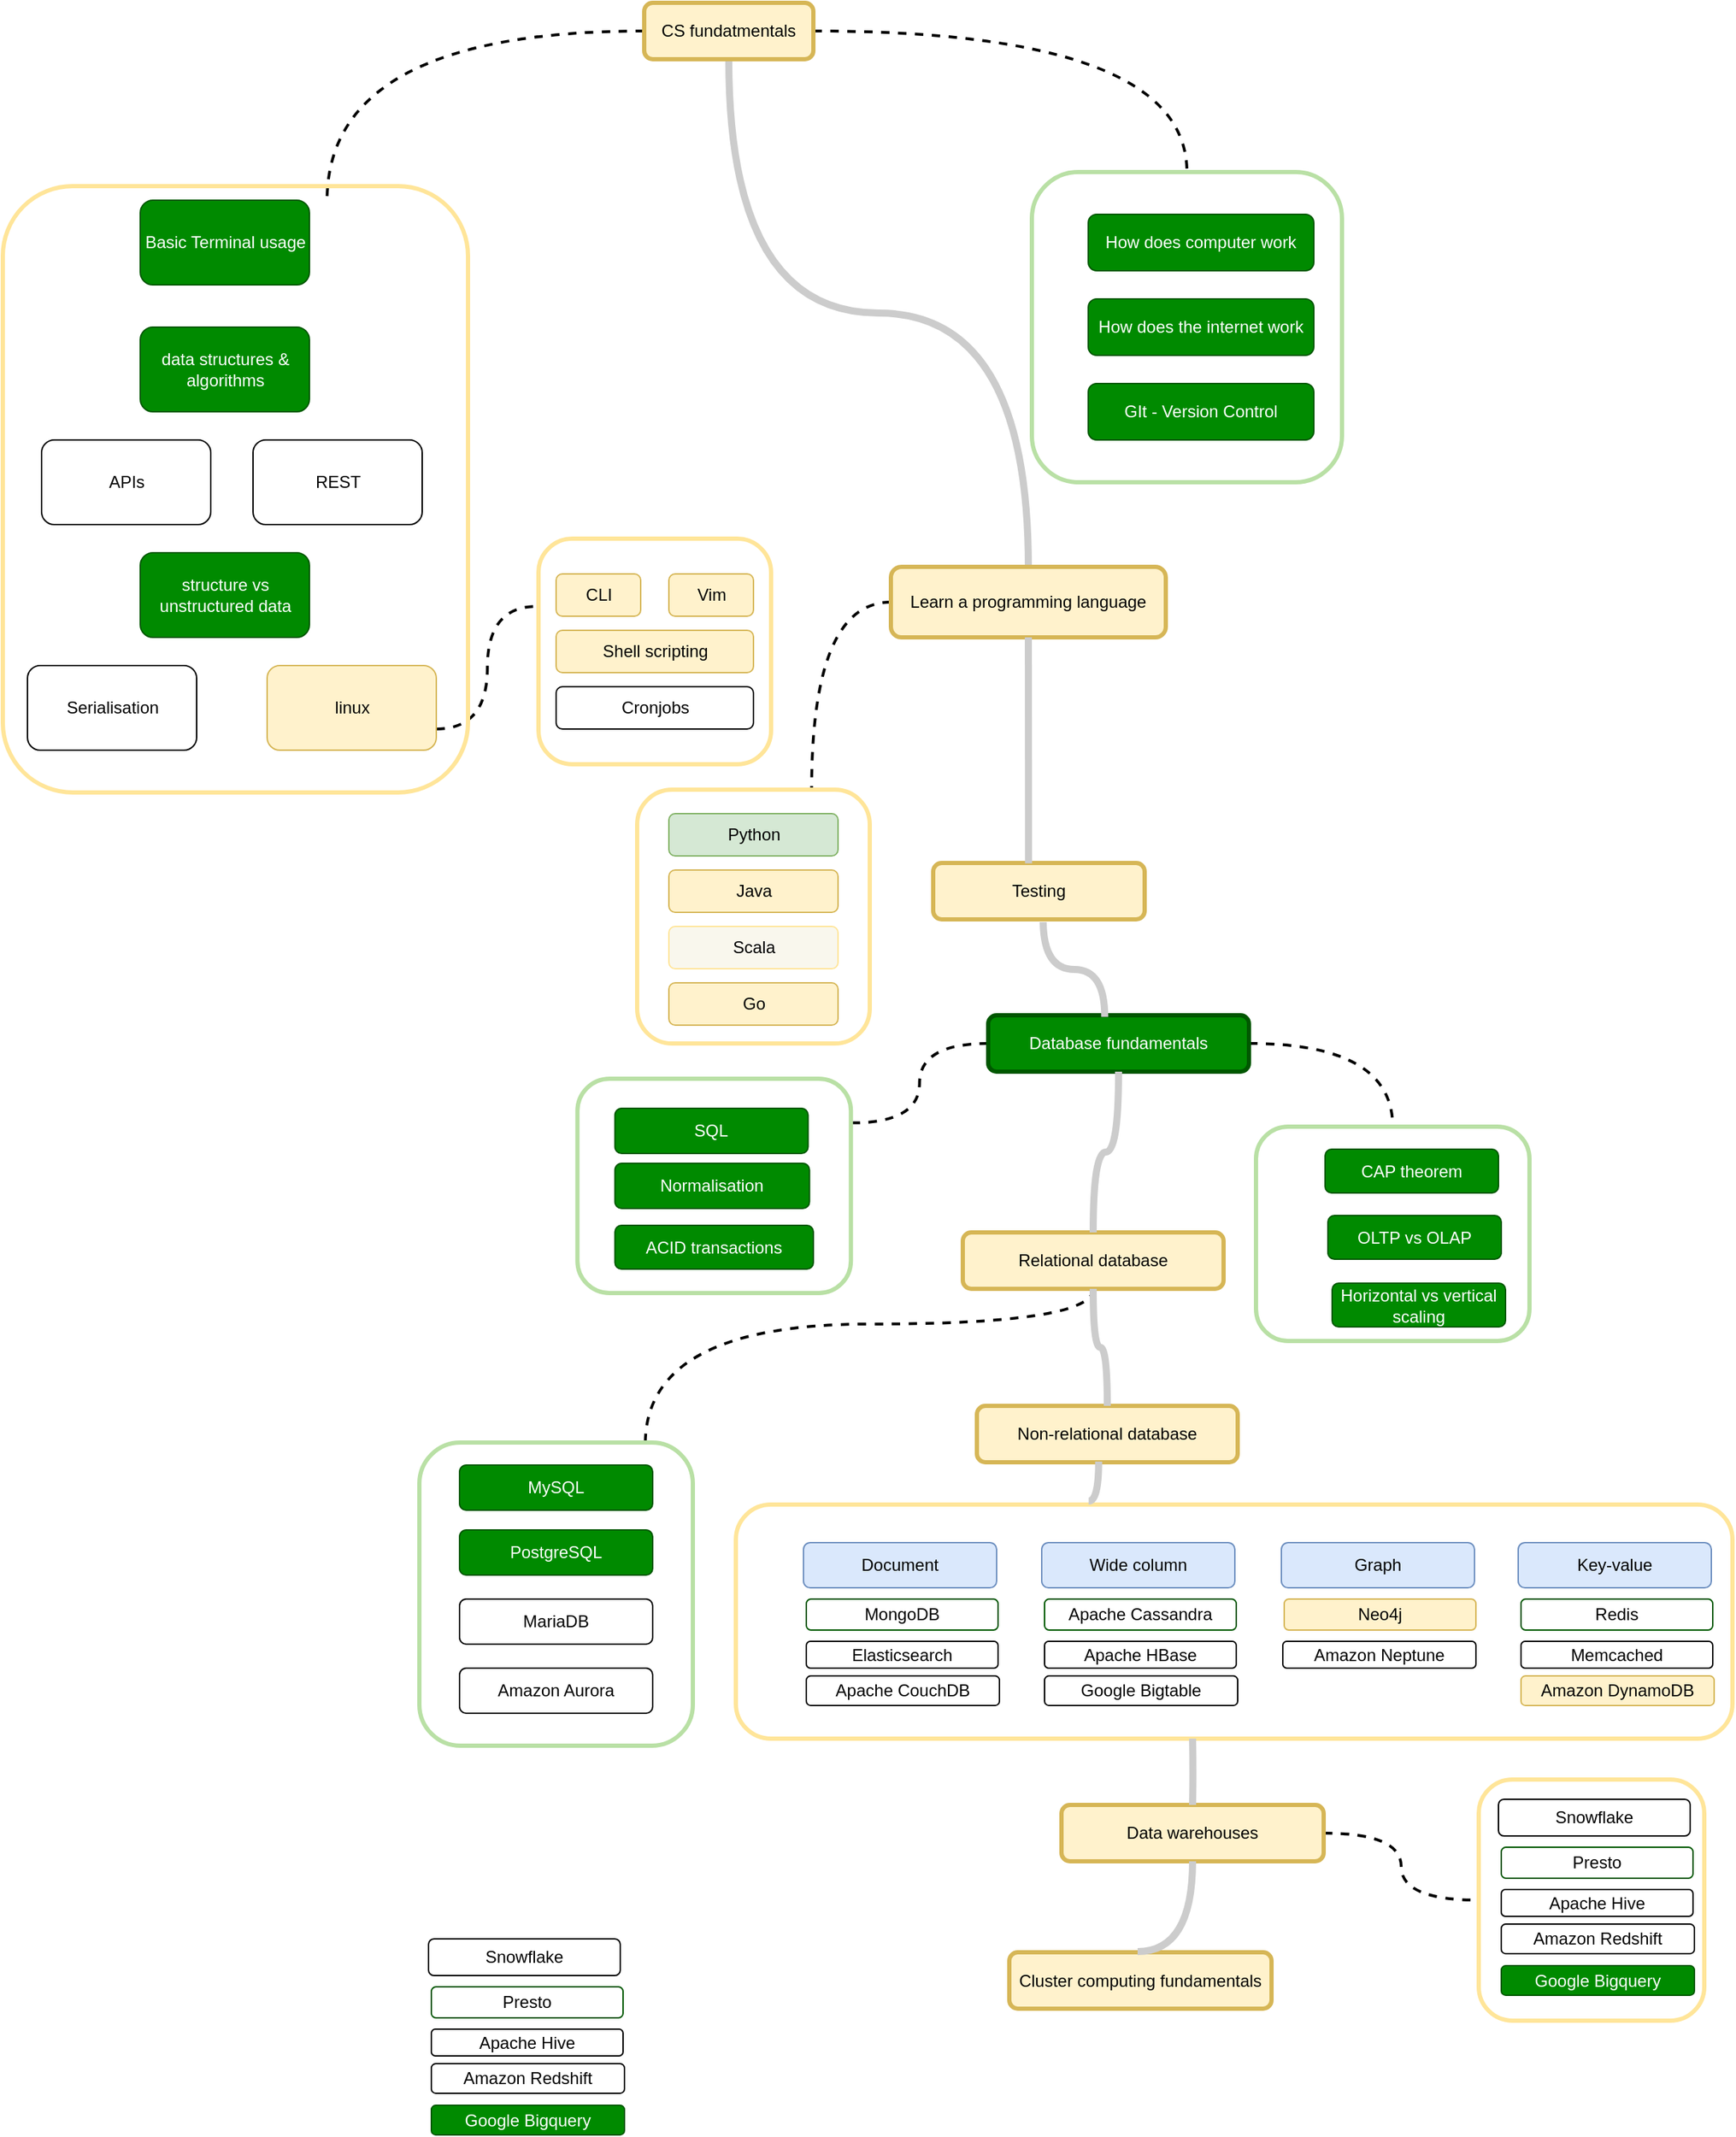 <mxfile version="13.8.8" type="github">
  <diagram id="AlHb7j8pFyJAPcklO5Kr" name="Page-1">
    <mxGraphModel dx="1956" dy="1810" grid="0" gridSize="10" guides="1" tooltips="1" connect="1" arrows="1" fold="1" page="1" pageScale="1" pageWidth="850" pageHeight="1100" math="0" shadow="0">
      <root>
        <mxCell id="0" />
        <mxCell id="1" parent="0" />
        <mxCell id="cMhnpMqXnZmd4JkkhB33-29" style="edgeStyle=orthogonalEdgeStyle;orthogonalLoop=1;jettySize=auto;html=1;exitX=1;exitY=0.5;exitDx=0;exitDy=0;dashed=1;endArrow=none;endFill=0;strokeColor=#000000;strokeWidth=2;fontColor=#000000;curved=1;entryX=0.5;entryY=0;entryDx=0;entryDy=0;" edge="1" parent="1" source="cMhnpMqXnZmd4JkkhB33-1" target="cMhnpMqXnZmd4JkkhB33-45">
          <mxGeometry relative="1" as="geometry">
            <mxPoint x="720" y="90" as="targetPoint" />
          </mxGeometry>
        </mxCell>
        <mxCell id="cMhnpMqXnZmd4JkkhB33-30" style="edgeStyle=orthogonalEdgeStyle;curved=1;orthogonalLoop=1;jettySize=auto;html=1;dashed=1;endArrow=none;endFill=0;strokeColor=#000000;strokeWidth=2;fontColor=#000000;exitX=0;exitY=0.5;exitDx=0;exitDy=0;" edge="1" parent="1" source="cMhnpMqXnZmd4JkkhB33-1">
          <mxGeometry relative="1" as="geometry">
            <mxPoint x="110" y="120" as="targetPoint" />
          </mxGeometry>
        </mxCell>
        <mxCell id="cMhnpMqXnZmd4JkkhB33-48" style="edgeStyle=orthogonalEdgeStyle;curved=1;orthogonalLoop=1;jettySize=auto;html=1;endArrow=none;endFill=0;strokeWidth=5;fontColor=#000000;exitX=0.5;exitY=1;exitDx=0;exitDy=0;strokeColor=#CCCCCC;" edge="1" parent="1" source="cMhnpMqXnZmd4JkkhB33-1" target="cMhnpMqXnZmd4JkkhB33-32">
          <mxGeometry relative="1" as="geometry" />
        </mxCell>
        <mxCell id="cMhnpMqXnZmd4JkkhB33-1" value="CS fundatmentals" style="rounded=1;whiteSpace=wrap;html=1;fillColor=#fff2cc;strokeColor=#d6b656;strokeWidth=3;" vertex="1" parent="1">
          <mxGeometry x="335" y="-20" width="120" height="40" as="geometry" />
        </mxCell>
        <mxCell id="cMhnpMqXnZmd4JkkhB33-23" style="edgeStyle=orthogonalEdgeStyle;orthogonalLoop=1;jettySize=auto;html=1;entryX=-0.007;entryY=0.3;entryDx=0;entryDy=0;entryPerimeter=0;endArrow=none;endFill=0;dashed=1;exitX=1;exitY=0.75;exitDx=0;exitDy=0;strokeWidth=2;curved=1;" edge="1" parent="1" source="cMhnpMqXnZmd4JkkhB33-8" target="cMhnpMqXnZmd4JkkhB33-46">
          <mxGeometry relative="1" as="geometry">
            <mxPoint x="316.1" y="528" as="targetPoint" />
          </mxGeometry>
        </mxCell>
        <mxCell id="cMhnpMqXnZmd4JkkhB33-50" style="edgeStyle=orthogonalEdgeStyle;curved=1;orthogonalLoop=1;jettySize=auto;html=1;entryX=0.75;entryY=0;entryDx=0;entryDy=0;endArrow=none;endFill=0;strokeWidth=2;fontColor=#000000;dashed=1;" edge="1" parent="1" source="cMhnpMqXnZmd4JkkhB33-32" target="cMhnpMqXnZmd4JkkhB33-43">
          <mxGeometry relative="1" as="geometry" />
        </mxCell>
        <mxCell id="cMhnpMqXnZmd4JkkhB33-32" value="Learn a programming language" style="rounded=1;whiteSpace=wrap;html=1;shadow=0;strokeColor=#d6b656;strokeWidth=3;fillColor=#fff2cc;" vertex="1" parent="1">
          <mxGeometry x="510" y="380" width="195" height="50" as="geometry" />
        </mxCell>
        <mxCell id="cMhnpMqXnZmd4JkkhB33-34" value="" style="group" vertex="1" connectable="0" parent="1">
          <mxGeometry x="650" y="130" width="160" height="160" as="geometry" />
        </mxCell>
        <mxCell id="cMhnpMqXnZmd4JkkhB33-14" value="How does computer work" style="rounded=1;whiteSpace=wrap;html=1;shadow=0;strokeWidth=1;fillColor=#008a00;strokeColor=#005700;fontColor=#ffffff;" vertex="1" parent="cMhnpMqXnZmd4JkkhB33-34">
          <mxGeometry width="160" height="40" as="geometry" />
        </mxCell>
        <mxCell id="cMhnpMqXnZmd4JkkhB33-15" value="How does the internet work" style="rounded=1;whiteSpace=wrap;html=1;shadow=0;strokeWidth=1;fillColor=#008a00;strokeColor=#005700;fontColor=#ffffff;" vertex="1" parent="cMhnpMqXnZmd4JkkhB33-34">
          <mxGeometry y="60" width="160" height="40" as="geometry" />
        </mxCell>
        <mxCell id="cMhnpMqXnZmd4JkkhB33-16" value="GIt - Version Control" style="rounded=1;whiteSpace=wrap;html=1;shadow=0;strokeWidth=1;fillColor=#008a00;strokeColor=#005700;fontColor=#ffffff;" vertex="1" parent="cMhnpMqXnZmd4JkkhB33-34">
          <mxGeometry y="120" width="160" height="40" as="geometry" />
        </mxCell>
        <mxCell id="cMhnpMqXnZmd4JkkhB33-25" value="" style="group" vertex="1" connectable="0" parent="1">
          <mxGeometry x="-102.5" y="120" width="290" height="390" as="geometry" />
        </mxCell>
        <mxCell id="cMhnpMqXnZmd4JkkhB33-27" value="" style="group" vertex="1" connectable="0" parent="cMhnpMqXnZmd4JkkhB33-25">
          <mxGeometry width="290" height="390" as="geometry" />
        </mxCell>
        <mxCell id="cMhnpMqXnZmd4JkkhB33-2" value="Basic Terminal usage" style="rounded=1;whiteSpace=wrap;html=1;fillColor=#008a00;strokeColor=#005700;fontColor=#ffffff;" vertex="1" parent="cMhnpMqXnZmd4JkkhB33-27">
          <mxGeometry x="80" width="120" height="60" as="geometry" />
        </mxCell>
        <mxCell id="cMhnpMqXnZmd4JkkhB33-3" value="data structures &amp;amp; algorithms" style="rounded=1;whiteSpace=wrap;html=1;fillColor=#008a00;strokeColor=#005700;fontColor=#ffffff;" vertex="1" parent="cMhnpMqXnZmd4JkkhB33-27">
          <mxGeometry x="80" y="90" width="120" height="60" as="geometry" />
        </mxCell>
        <mxCell id="cMhnpMqXnZmd4JkkhB33-4" value="APIs" style="rounded=1;whiteSpace=wrap;html=1;" vertex="1" parent="cMhnpMqXnZmd4JkkhB33-27">
          <mxGeometry x="10" y="170" width="120" height="60" as="geometry" />
        </mxCell>
        <mxCell id="cMhnpMqXnZmd4JkkhB33-5" value="REST" style="rounded=1;whiteSpace=wrap;html=1;" vertex="1" parent="cMhnpMqXnZmd4JkkhB33-27">
          <mxGeometry x="160" y="170" width="120" height="60" as="geometry" />
        </mxCell>
        <mxCell id="cMhnpMqXnZmd4JkkhB33-7" value="Serialisation" style="rounded=1;whiteSpace=wrap;html=1;" vertex="1" parent="cMhnpMqXnZmd4JkkhB33-27">
          <mxGeometry y="330" width="120" height="60" as="geometry" />
        </mxCell>
        <mxCell id="cMhnpMqXnZmd4JkkhB33-8" value="linux" style="rounded=1;whiteSpace=wrap;html=1;fillColor=#fff2cc;strokeColor=#d6b656;" vertex="1" parent="cMhnpMqXnZmd4JkkhB33-27">
          <mxGeometry x="170" y="330" width="120" height="60" as="geometry" />
        </mxCell>
        <mxCell id="cMhnpMqXnZmd4JkkhB33-6" value="structure vs unstructured data" style="rounded=1;whiteSpace=wrap;html=1;fillColor=#008a00;strokeColor=#005700;fontColor=#ffffff;" vertex="1" parent="cMhnpMqXnZmd4JkkhB33-27">
          <mxGeometry x="80" y="250" width="120" height="60" as="geometry" />
        </mxCell>
        <mxCell id="cMhnpMqXnZmd4JkkhB33-44" value="" style="rounded=1;whiteSpace=wrap;html=1;shadow=0;strokeColor=#FFE599;strokeWidth=3;fillColor=none;fontColor=#000000;" vertex="1" parent="1">
          <mxGeometry x="-120" y="110" width="330" height="430" as="geometry" />
        </mxCell>
        <mxCell id="cMhnpMqXnZmd4JkkhB33-45" value="" style="rounded=1;whiteSpace=wrap;html=1;shadow=0;strokeWidth=3;fillColor=none;fontColor=#000000;strokeColor=#B9E0A5;" vertex="1" parent="1">
          <mxGeometry x="610" y="100" width="220" height="220" as="geometry" />
        </mxCell>
        <mxCell id="cMhnpMqXnZmd4JkkhB33-47" value="" style="group" vertex="1" connectable="0" parent="1">
          <mxGeometry x="260" y="360" width="165" height="160" as="geometry" />
        </mxCell>
        <mxCell id="cMhnpMqXnZmd4JkkhB33-46" value="" style="rounded=1;whiteSpace=wrap;html=1;shadow=0;strokeWidth=3;fillColor=none;fontColor=#000000;strokeColor=#FFE599;" vertex="1" parent="cMhnpMqXnZmd4JkkhB33-47">
          <mxGeometry width="165" height="160" as="geometry" />
        </mxCell>
        <mxCell id="cMhnpMqXnZmd4JkkhB33-18" value="CLI" style="rounded=1;whiteSpace=wrap;html=1;shadow=0;strokeWidth=1;fillColor=#fff2cc;strokeColor=#d6b656;" vertex="1" parent="cMhnpMqXnZmd4JkkhB33-47">
          <mxGeometry x="12.5" y="25" width="60" height="30" as="geometry" />
        </mxCell>
        <mxCell id="cMhnpMqXnZmd4JkkhB33-19" value="Vim" style="rounded=1;whiteSpace=wrap;html=1;shadow=0;strokeWidth=1;fillColor=#fff2cc;strokeColor=#d6b656;" vertex="1" parent="cMhnpMqXnZmd4JkkhB33-47">
          <mxGeometry x="92.5" y="25" width="60" height="30" as="geometry" />
        </mxCell>
        <mxCell id="cMhnpMqXnZmd4JkkhB33-20" value="Shell scripting" style="rounded=1;whiteSpace=wrap;html=1;shadow=0;strokeWidth=1;fillColor=#fff2cc;strokeColor=#d6b656;" vertex="1" parent="cMhnpMqXnZmd4JkkhB33-47">
          <mxGeometry x="12.5" y="65" width="140" height="30" as="geometry" />
        </mxCell>
        <mxCell id="cMhnpMqXnZmd4JkkhB33-21" value="Cronjobs" style="rounded=1;whiteSpace=wrap;html=1;shadow=0;strokeWidth=1;" vertex="1" parent="cMhnpMqXnZmd4JkkhB33-47">
          <mxGeometry x="12.5" y="105" width="140" height="30" as="geometry" />
        </mxCell>
        <mxCell id="cMhnpMqXnZmd4JkkhB33-51" value="Testing" style="rounded=1;whiteSpace=wrap;html=1;shadow=0;strokeColor=#d6b656;strokeWidth=3;fillColor=#fff2cc;" vertex="1" parent="1">
          <mxGeometry x="540" y="590" width="150" height="40" as="geometry" />
        </mxCell>
        <mxCell id="cMhnpMqXnZmd4JkkhB33-52" style="edgeStyle=orthogonalEdgeStyle;curved=1;orthogonalLoop=1;jettySize=auto;html=1;endArrow=none;endFill=0;strokeWidth=5;fontColor=#000000;strokeColor=#CCCCCC;exitX=0.5;exitY=1;exitDx=0;exitDy=0;entryX=0.451;entryY=0.007;entryDx=0;entryDy=0;entryPerimeter=0;" edge="1" parent="1" source="cMhnpMqXnZmd4JkkhB33-32" target="cMhnpMqXnZmd4JkkhB33-51">
          <mxGeometry relative="1" as="geometry">
            <mxPoint x="600" y="440" as="sourcePoint" />
            <mxPoint x="630" y="580" as="targetPoint" />
          </mxGeometry>
        </mxCell>
        <mxCell id="cMhnpMqXnZmd4JkkhB33-62" style="edgeStyle=orthogonalEdgeStyle;curved=1;orthogonalLoop=1;jettySize=auto;html=1;entryX=1.003;entryY=0.206;entryDx=0;entryDy=0;entryPerimeter=0;dashed=1;endArrow=none;endFill=0;strokeColor=#000000;strokeWidth=2;fontColor=#000000;" edge="1" parent="1" source="cMhnpMqXnZmd4JkkhB33-53" target="cMhnpMqXnZmd4JkkhB33-61">
          <mxGeometry relative="1" as="geometry" />
        </mxCell>
        <mxCell id="cMhnpMqXnZmd4JkkhB33-69" style="edgeStyle=orthogonalEdgeStyle;curved=1;orthogonalLoop=1;jettySize=auto;html=1;entryX=0.5;entryY=0;entryDx=0;entryDy=0;dashed=1;endArrow=none;endFill=0;strokeColor=#000000;strokeWidth=2;fontColor=#000000;" edge="1" parent="1" source="cMhnpMqXnZmd4JkkhB33-53" target="cMhnpMqXnZmd4JkkhB33-68">
          <mxGeometry relative="1" as="geometry" />
        </mxCell>
        <mxCell id="cMhnpMqXnZmd4JkkhB33-53" value="Database fundamentals" style="rounded=1;whiteSpace=wrap;html=1;shadow=0;strokeColor=#005700;strokeWidth=3;fillColor=#008a00;fontColor=#ffffff;" vertex="1" parent="1">
          <mxGeometry x="579" y="698" width="185" height="40" as="geometry" />
        </mxCell>
        <mxCell id="cMhnpMqXnZmd4JkkhB33-42" value="" style="group" vertex="1" connectable="0" parent="1">
          <mxGeometry x="352.5" y="555" width="142.5" height="163" as="geometry" />
        </mxCell>
        <mxCell id="cMhnpMqXnZmd4JkkhB33-38" value="Python" style="rounded=1;whiteSpace=wrap;html=1;shadow=0;strokeColor=#82b366;strokeWidth=1;fillColor=#d5e8d4;" vertex="1" parent="cMhnpMqXnZmd4JkkhB33-42">
          <mxGeometry width="120" height="30" as="geometry" />
        </mxCell>
        <mxCell id="cMhnpMqXnZmd4JkkhB33-39" value="Java" style="rounded=1;whiteSpace=wrap;html=1;shadow=0;strokeColor=#d6b656;strokeWidth=1;fillColor=#fff2cc;" vertex="1" parent="cMhnpMqXnZmd4JkkhB33-42">
          <mxGeometry y="40" width="120" height="30" as="geometry" />
        </mxCell>
        <mxCell id="cMhnpMqXnZmd4JkkhB33-40" value="Scala" style="rounded=1;whiteSpace=wrap;html=1;shadow=0;strokeWidth=1;fillColor=#f9f7ed;strokeColor=#FFE599;" vertex="1" parent="cMhnpMqXnZmd4JkkhB33-42">
          <mxGeometry y="80" width="120" height="30" as="geometry" />
        </mxCell>
        <mxCell id="cMhnpMqXnZmd4JkkhB33-41" value="Go" style="rounded=1;whiteSpace=wrap;html=1;shadow=0;strokeColor=#d6b656;strokeWidth=1;fillColor=#fff2cc;" vertex="1" parent="cMhnpMqXnZmd4JkkhB33-42">
          <mxGeometry y="120" width="120" height="30" as="geometry" />
        </mxCell>
        <mxCell id="cMhnpMqXnZmd4JkkhB33-43" value="" style="rounded=1;whiteSpace=wrap;html=1;shadow=0;strokeColor=#FFE599;strokeWidth=3;fontColor=#000000;fillColor=none;" vertex="1" parent="cMhnpMqXnZmd4JkkhB33-42">
          <mxGeometry x="-22.5" y="-17" width="165" height="180" as="geometry" />
        </mxCell>
        <mxCell id="cMhnpMqXnZmd4JkkhB33-55" style="edgeStyle=orthogonalEdgeStyle;curved=1;orthogonalLoop=1;jettySize=auto;html=1;endArrow=none;endFill=0;strokeWidth=5;fontColor=#000000;strokeColor=#CCCCCC;exitX=0.447;exitY=0.028;exitDx=0;exitDy=0;exitPerimeter=0;" edge="1" parent="1" source="cMhnpMqXnZmd4JkkhB33-53">
          <mxGeometry relative="1" as="geometry">
            <mxPoint x="618" y="735" as="sourcePoint" />
            <mxPoint x="618" y="632" as="targetPoint" />
          </mxGeometry>
        </mxCell>
        <mxCell id="cMhnpMqXnZmd4JkkhB33-57" value="SQL" style="rounded=1;whiteSpace=wrap;html=1;shadow=0;strokeColor=#005700;strokeWidth=1;fillColor=#008a00;fontColor=#ffffff;" vertex="1" parent="1">
          <mxGeometry x="314.25" y="764" width="137" height="32" as="geometry" />
        </mxCell>
        <mxCell id="cMhnpMqXnZmd4JkkhB33-58" value="ACID transactions" style="rounded=1;whiteSpace=wrap;html=1;shadow=0;strokeColor=#005700;strokeWidth=1;fillColor=#008a00;fontColor=#ffffff;" vertex="1" parent="1">
          <mxGeometry x="314.25" y="847" width="140.75" height="31" as="geometry" />
        </mxCell>
        <mxCell id="cMhnpMqXnZmd4JkkhB33-59" value="Normalisation" style="rounded=1;whiteSpace=wrap;html=1;shadow=0;strokeColor=#005700;strokeWidth=1;fillColor=#008a00;fontColor=#ffffff;" vertex="1" parent="1">
          <mxGeometry x="314.25" y="803" width="138" height="32" as="geometry" />
        </mxCell>
        <mxCell id="cMhnpMqXnZmd4JkkhB33-61" value="" style="rounded=1;whiteSpace=wrap;html=1;shadow=0;strokeWidth=3;fillColor=none;fontColor=#000000;strokeColor=#B9E0A5;" vertex="1" parent="1">
          <mxGeometry x="287.63" y="743" width="194" height="152" as="geometry" />
        </mxCell>
        <mxCell id="cMhnpMqXnZmd4JkkhB33-63" value="CAP theorem" style="rounded=1;whiteSpace=wrap;html=1;shadow=0;strokeColor=#005700;strokeWidth=1;fillColor=#008a00;fontColor=#ffffff;" vertex="1" parent="1">
          <mxGeometry x="818" y="793" width="123" height="31" as="geometry" />
        </mxCell>
        <mxCell id="cMhnpMqXnZmd4JkkhB33-66" value="OLTP vs OLAP" style="rounded=1;whiteSpace=wrap;html=1;shadow=0;strokeColor=#005700;strokeWidth=1;fillColor=#008a00;fontColor=#ffffff;" vertex="1" parent="1">
          <mxGeometry x="820" y="840" width="123" height="31" as="geometry" />
        </mxCell>
        <mxCell id="cMhnpMqXnZmd4JkkhB33-67" value="Horizontal vs vertical scaling" style="rounded=1;whiteSpace=wrap;html=1;shadow=0;strokeColor=#005700;strokeWidth=1;fillColor=#008a00;fontColor=#ffffff;" vertex="1" parent="1">
          <mxGeometry x="823" y="888" width="123" height="31" as="geometry" />
        </mxCell>
        <mxCell id="cMhnpMqXnZmd4JkkhB33-68" value="" style="rounded=1;whiteSpace=wrap;html=1;shadow=0;strokeWidth=3;fillColor=none;fontColor=#000000;strokeColor=#B9E0A5;" vertex="1" parent="1">
          <mxGeometry x="769" y="777" width="194" height="152" as="geometry" />
        </mxCell>
        <mxCell id="cMhnpMqXnZmd4JkkhB33-77" style="edgeStyle=orthogonalEdgeStyle;curved=1;orthogonalLoop=1;jettySize=auto;html=1;entryX=0.826;entryY=0.006;entryDx=0;entryDy=0;entryPerimeter=0;dashed=1;endArrow=none;endFill=0;strokeColor=#000000;strokeWidth=2;fontColor=#000000;" edge="1" parent="1" source="cMhnpMqXnZmd4JkkhB33-70" target="cMhnpMqXnZmd4JkkhB33-76">
          <mxGeometry relative="1" as="geometry">
            <Array as="points">
              <mxPoint x="654" y="917" />
              <mxPoint x="336" y="917" />
            </Array>
          </mxGeometry>
        </mxCell>
        <mxCell id="cMhnpMqXnZmd4JkkhB33-70" value="Relational database" style="rounded=1;whiteSpace=wrap;html=1;shadow=0;strokeColor=#d6b656;strokeWidth=3;fillColor=#fff2cc;" vertex="1" parent="1">
          <mxGeometry x="561" y="852" width="185" height="40" as="geometry" />
        </mxCell>
        <mxCell id="cMhnpMqXnZmd4JkkhB33-71" style="edgeStyle=orthogonalEdgeStyle;curved=1;orthogonalLoop=1;jettySize=auto;html=1;endArrow=none;endFill=0;strokeWidth=5;fontColor=#000000;strokeColor=#CCCCCC;exitX=0.5;exitY=1;exitDx=0;exitDy=0;" edge="1" parent="1" source="cMhnpMqXnZmd4JkkhB33-53" target="cMhnpMqXnZmd4JkkhB33-70">
          <mxGeometry relative="1" as="geometry">
            <mxPoint x="672" y="745" as="sourcePoint" />
            <mxPoint x="628" y="642" as="targetPoint" />
          </mxGeometry>
        </mxCell>
        <mxCell id="cMhnpMqXnZmd4JkkhB33-72" value="MySQL" style="rounded=1;whiteSpace=wrap;html=1;shadow=0;strokeColor=#005700;strokeWidth=1;fillColor=#008a00;fontColor=#ffffff;" vertex="1" parent="1">
          <mxGeometry x="204" y="1017" width="137" height="32" as="geometry" />
        </mxCell>
        <mxCell id="cMhnpMqXnZmd4JkkhB33-73" value="PostgreSQL&lt;span style=&quot;color: rgba(0 , 0 , 0 , 0) ; font-family: monospace ; font-size: 0px&quot;&gt;%3CmxGraphModel%3E%3Croot%3E%3CmxCell%20id%3D%220%22%2F%3E%3CmxCell%20id%3D%221%22%20parent%3D%220%22%2F%3E%3CmxCell%20id%3D%222%22%20value%3D%22MySQL%22%20style%3D%22rounded%3D1%3BwhiteSpace%3Dwrap%3Bhtml%3D1%3Bshadow%3D0%3BstrokeColor%3D%23005700%3BstrokeWidth%3D1%3BfillColor%3D%23008a00%3BfontColor%3D%23ffffff%3B%22%20vertex%3D%221%22%20parent%3D%221%22%3E%3CmxGeometry%20x%3D%22399%22%20y%3D%22935%22%20width%3D%22137%22%20height%3D%2232%22%20as%3D%22geometry%22%2F%3E%3C%2FmxCell%3E%3C%2Froot%3E%3C%2FmxGraphModel%3E&lt;/span&gt;" style="rounded=1;whiteSpace=wrap;html=1;shadow=0;strokeColor=#005700;strokeWidth=1;fillColor=#008a00;fontColor=#ffffff;" vertex="1" parent="1">
          <mxGeometry x="204" y="1063" width="137" height="32" as="geometry" />
        </mxCell>
        <mxCell id="cMhnpMqXnZmd4JkkhB33-74" value="MariaDB" style="rounded=1;whiteSpace=wrap;html=1;shadow=0;strokeWidth=1;" vertex="1" parent="1">
          <mxGeometry x="204" y="1112" width="137" height="32" as="geometry" />
        </mxCell>
        <mxCell id="cMhnpMqXnZmd4JkkhB33-75" value="Amazon Aurora" style="rounded=1;whiteSpace=wrap;html=1;shadow=0;strokeWidth=1;" vertex="1" parent="1">
          <mxGeometry x="204" y="1161" width="137" height="32" as="geometry" />
        </mxCell>
        <mxCell id="cMhnpMqXnZmd4JkkhB33-76" value="" style="rounded=1;whiteSpace=wrap;html=1;shadow=0;strokeWidth=3;fillColor=none;fontColor=#000000;strokeColor=#B9E0A5;" vertex="1" parent="1">
          <mxGeometry x="175.5" y="1001" width="194" height="215" as="geometry" />
        </mxCell>
        <mxCell id="cMhnpMqXnZmd4JkkhB33-78" value="Non-relational database" style="rounded=1;whiteSpace=wrap;html=1;shadow=0;strokeColor=#d6b656;strokeWidth=3;fillColor=#fff2cc;" vertex="1" parent="1">
          <mxGeometry x="571" y="975" width="185" height="40" as="geometry" />
        </mxCell>
        <mxCell id="cMhnpMqXnZmd4JkkhB33-80" style="edgeStyle=orthogonalEdgeStyle;curved=1;orthogonalLoop=1;jettySize=auto;html=1;endArrow=none;endFill=0;strokeWidth=5;fontColor=#000000;strokeColor=#CCCCCC;exitX=0.5;exitY=1;exitDx=0;exitDy=0;entryX=0.5;entryY=0;entryDx=0;entryDy=0;" edge="1" parent="1" source="cMhnpMqXnZmd4JkkhB33-70" target="cMhnpMqXnZmd4JkkhB33-78">
          <mxGeometry relative="1" as="geometry">
            <mxPoint x="681.5" y="748" as="sourcePoint" />
            <mxPoint x="663.5" y="862" as="targetPoint" />
          </mxGeometry>
        </mxCell>
        <mxCell id="cMhnpMqXnZmd4JkkhB33-81" value="Document" style="rounded=1;whiteSpace=wrap;html=1;shadow=0;strokeColor=#6c8ebf;strokeWidth=1;fillColor=#dae8fc;" vertex="1" parent="1">
          <mxGeometry x="448" y="1072" width="137" height="32" as="geometry" />
        </mxCell>
        <mxCell id="cMhnpMqXnZmd4JkkhB33-82" value="&lt;font color=&quot;#000000&quot;&gt;MongoDB&lt;/font&gt;" style="rounded=1;whiteSpace=wrap;html=1;shadow=0;strokeColor=#005700;strokeWidth=1;fontColor=#ffffff;" vertex="1" parent="1">
          <mxGeometry x="450" y="1112" width="136" height="22" as="geometry" />
        </mxCell>
        <mxCell id="cMhnpMqXnZmd4JkkhB33-83" value="Elasticsearch" style="rounded=1;whiteSpace=wrap;html=1;shadow=0;strokeWidth=1;" vertex="1" parent="1">
          <mxGeometry x="450" y="1142" width="136" height="19" as="geometry" />
        </mxCell>
        <mxCell id="cMhnpMqXnZmd4JkkhB33-84" value="Apache CouchDB" style="rounded=1;whiteSpace=wrap;html=1;shadow=0;strokeWidth=1;" vertex="1" parent="1">
          <mxGeometry x="450" y="1166.5" width="137" height="21" as="geometry" />
        </mxCell>
        <mxCell id="cMhnpMqXnZmd4JkkhB33-85" value="Wide column" style="rounded=1;whiteSpace=wrap;html=1;shadow=0;strokeColor=#6c8ebf;strokeWidth=1;fillColor=#dae8fc;" vertex="1" parent="1">
          <mxGeometry x="617" y="1072" width="137" height="32" as="geometry" />
        </mxCell>
        <mxCell id="cMhnpMqXnZmd4JkkhB33-86" value="&lt;font color=&quot;#000000&quot;&gt;Apache Cassandra&lt;/font&gt;" style="rounded=1;whiteSpace=wrap;html=1;shadow=0;strokeColor=#005700;strokeWidth=1;fontColor=#ffffff;" vertex="1" parent="1">
          <mxGeometry x="619" y="1112" width="136" height="22" as="geometry" />
        </mxCell>
        <mxCell id="cMhnpMqXnZmd4JkkhB33-87" value="Apache HBase" style="rounded=1;whiteSpace=wrap;html=1;shadow=0;strokeWidth=1;" vertex="1" parent="1">
          <mxGeometry x="619" y="1142" width="136" height="19" as="geometry" />
        </mxCell>
        <mxCell id="cMhnpMqXnZmd4JkkhB33-88" value="Google Bigtable" style="rounded=1;whiteSpace=wrap;html=1;shadow=0;strokeWidth=1;" vertex="1" parent="1">
          <mxGeometry x="619" y="1166.5" width="137" height="21" as="geometry" />
        </mxCell>
        <mxCell id="cMhnpMqXnZmd4JkkhB33-89" value="Graph" style="rounded=1;whiteSpace=wrap;html=1;shadow=0;strokeColor=#6c8ebf;strokeWidth=1;fillColor=#dae8fc;" vertex="1" parent="1">
          <mxGeometry x="787" y="1072" width="137" height="32" as="geometry" />
        </mxCell>
        <mxCell id="cMhnpMqXnZmd4JkkhB33-90" value="&lt;font color=&quot;#000000&quot;&gt;Neo4j&lt;/font&gt;" style="rounded=1;whiteSpace=wrap;html=1;shadow=0;strokeColor=#d6b656;strokeWidth=1;fillColor=#fff2cc;" vertex="1" parent="1">
          <mxGeometry x="789" y="1112" width="136" height="22" as="geometry" />
        </mxCell>
        <mxCell id="cMhnpMqXnZmd4JkkhB33-91" value="Amazon Neptune" style="rounded=1;whiteSpace=wrap;html=1;shadow=0;strokeWidth=1;" vertex="1" parent="1">
          <mxGeometry x="788" y="1142" width="137" height="19" as="geometry" />
        </mxCell>
        <mxCell id="cMhnpMqXnZmd4JkkhB33-93" value="Key-value" style="rounded=1;whiteSpace=wrap;html=1;shadow=0;strokeColor=#6c8ebf;strokeWidth=1;fillColor=#dae8fc;" vertex="1" parent="1">
          <mxGeometry x="955" y="1072" width="137" height="32" as="geometry" />
        </mxCell>
        <mxCell id="cMhnpMqXnZmd4JkkhB33-94" value="&lt;font color=&quot;#000000&quot;&gt;Redis&lt;/font&gt;" style="rounded=1;whiteSpace=wrap;html=1;shadow=0;strokeColor=#005700;strokeWidth=1;fontColor=#ffffff;" vertex="1" parent="1">
          <mxGeometry x="957" y="1112" width="136" height="22" as="geometry" />
        </mxCell>
        <mxCell id="cMhnpMqXnZmd4JkkhB33-95" value="Memcached" style="rounded=1;whiteSpace=wrap;html=1;shadow=0;strokeWidth=1;" vertex="1" parent="1">
          <mxGeometry x="957" y="1142" width="136" height="19" as="geometry" />
        </mxCell>
        <mxCell id="cMhnpMqXnZmd4JkkhB33-96" value="Amazon DynamoDB" style="rounded=1;whiteSpace=wrap;html=1;shadow=0;strokeWidth=1;fillColor=#fff2cc;strokeColor=#d6b656;" vertex="1" parent="1">
          <mxGeometry x="957" y="1166.5" width="137" height="21" as="geometry" />
        </mxCell>
        <mxCell id="cMhnpMqXnZmd4JkkhB33-104" value="" style="rounded=1;whiteSpace=wrap;html=1;shadow=0;strokeWidth=3;fillColor=none;fontColor=#000000;strokeColor=#FFE599;" vertex="1" parent="1">
          <mxGeometry x="400" y="1045" width="707" height="166" as="geometry" />
        </mxCell>
        <mxCell id="cMhnpMqXnZmd4JkkhB33-105" style="edgeStyle=orthogonalEdgeStyle;curved=1;orthogonalLoop=1;jettySize=auto;html=1;endArrow=none;endFill=0;strokeWidth=5;fontColor=#000000;strokeColor=#CCCCCC;exitX=0.354;exitY=-0.015;exitDx=0;exitDy=0;entryX=0.467;entryY=0.986;entryDx=0;entryDy=0;exitPerimeter=0;entryPerimeter=0;" edge="1" parent="1" source="cMhnpMqXnZmd4JkkhB33-104" target="cMhnpMqXnZmd4JkkhB33-78">
          <mxGeometry relative="1" as="geometry">
            <mxPoint x="663.5" y="902" as="sourcePoint" />
            <mxPoint x="673.5" y="985" as="targetPoint" />
          </mxGeometry>
        </mxCell>
        <mxCell id="cMhnpMqXnZmd4JkkhB33-114" style="edgeStyle=orthogonalEdgeStyle;curved=1;orthogonalLoop=1;jettySize=auto;html=1;entryX=0;entryY=0.5;entryDx=0;entryDy=0;dashed=1;endArrow=none;endFill=0;strokeColor=#000000;strokeWidth=2;fontColor=#000000;" edge="1" parent="1" source="cMhnpMqXnZmd4JkkhB33-106" target="cMhnpMqXnZmd4JkkhB33-113">
          <mxGeometry relative="1" as="geometry" />
        </mxCell>
        <mxCell id="cMhnpMqXnZmd4JkkhB33-106" value="Data warehouses" style="rounded=1;whiteSpace=wrap;html=1;shadow=0;strokeColor=#d6b656;strokeWidth=3;fillColor=#fff2cc;" vertex="1" parent="1">
          <mxGeometry x="631" y="1258" width="186" height="40" as="geometry" />
        </mxCell>
        <mxCell id="cMhnpMqXnZmd4JkkhB33-107" style="edgeStyle=orthogonalEdgeStyle;curved=1;orthogonalLoop=1;jettySize=auto;html=1;endArrow=none;endFill=0;strokeWidth=5;fontColor=#000000;strokeColor=#CCCCCC;entryX=0.5;entryY=0;entryDx=0;entryDy=0;" edge="1" parent="1" target="cMhnpMqXnZmd4JkkhB33-106">
          <mxGeometry relative="1" as="geometry">
            <mxPoint x="724" y="1211" as="sourcePoint" />
            <mxPoint x="667.395" y="1024.44" as="targetPoint" />
          </mxGeometry>
        </mxCell>
        <mxCell id="cMhnpMqXnZmd4JkkhB33-108" value="Snowflake" style="rounded=1;whiteSpace=wrap;html=1;shadow=0;strokeWidth=1;" vertex="1" parent="1">
          <mxGeometry x="941" y="1254" width="136" height="26" as="geometry" />
        </mxCell>
        <mxCell id="cMhnpMqXnZmd4JkkhB33-109" value="&lt;font color=&quot;#000000&quot;&gt;Presto&lt;/font&gt;" style="rounded=1;whiteSpace=wrap;html=1;shadow=0;strokeColor=#005700;strokeWidth=1;fontColor=#ffffff;" vertex="1" parent="1">
          <mxGeometry x="943" y="1288" width="136" height="22" as="geometry" />
        </mxCell>
        <mxCell id="cMhnpMqXnZmd4JkkhB33-110" value="Apache Hive" style="rounded=1;whiteSpace=wrap;html=1;shadow=0;strokeWidth=1;" vertex="1" parent="1">
          <mxGeometry x="943" y="1318" width="136" height="19" as="geometry" />
        </mxCell>
        <mxCell id="cMhnpMqXnZmd4JkkhB33-111" value="Amazon Redshift" style="rounded=1;whiteSpace=wrap;html=1;shadow=0;strokeWidth=1;" vertex="1" parent="1">
          <mxGeometry x="943" y="1342.5" width="137" height="21" as="geometry" />
        </mxCell>
        <mxCell id="cMhnpMqXnZmd4JkkhB33-112" value="Google Bigquery" style="rounded=1;whiteSpace=wrap;html=1;shadow=0;strokeWidth=1;fillColor=#008a00;strokeColor=#005700;fontColor=#ffffff;" vertex="1" parent="1">
          <mxGeometry x="943" y="1372" width="137" height="21" as="geometry" />
        </mxCell>
        <mxCell id="cMhnpMqXnZmd4JkkhB33-113" value="" style="rounded=1;whiteSpace=wrap;html=1;shadow=0;strokeWidth=3;fillColor=none;fontColor=#000000;strokeColor=#FFE599;" vertex="1" parent="1">
          <mxGeometry x="927" y="1240" width="160" height="171" as="geometry" />
        </mxCell>
        <mxCell id="cMhnpMqXnZmd4JkkhB33-115" value="Cluster computing fundamentals" style="rounded=1;whiteSpace=wrap;html=1;shadow=0;strokeColor=#d6b656;strokeWidth=3;fillColor=#fff2cc;" vertex="1" parent="1">
          <mxGeometry x="594" y="1362.5" width="186" height="40" as="geometry" />
        </mxCell>
        <mxCell id="cMhnpMqXnZmd4JkkhB33-116" style="edgeStyle=orthogonalEdgeStyle;curved=1;orthogonalLoop=1;jettySize=auto;html=1;endArrow=none;endFill=0;strokeWidth=5;fontColor=#000000;strokeColor=#CCCCCC;entryX=0.5;entryY=1;entryDx=0;entryDy=0;" edge="1" parent="1" target="cMhnpMqXnZmd4JkkhB33-106">
          <mxGeometry relative="1" as="geometry">
            <mxPoint x="685" y="1362" as="sourcePoint" />
            <mxPoint x="734" y="1268" as="targetPoint" />
            <Array as="points">
              <mxPoint x="724" y="1362" />
            </Array>
          </mxGeometry>
        </mxCell>
        <mxCell id="cMhnpMqXnZmd4JkkhB33-118" value="Snowflake" style="rounded=1;whiteSpace=wrap;html=1;shadow=0;strokeWidth=1;" vertex="1" parent="1">
          <mxGeometry x="182" y="1353" width="136" height="26" as="geometry" />
        </mxCell>
        <mxCell id="cMhnpMqXnZmd4JkkhB33-119" value="&lt;font color=&quot;#000000&quot;&gt;Presto&lt;/font&gt;" style="rounded=1;whiteSpace=wrap;html=1;shadow=0;strokeColor=#005700;strokeWidth=1;fontColor=#ffffff;" vertex="1" parent="1">
          <mxGeometry x="184" y="1387" width="136" height="22" as="geometry" />
        </mxCell>
        <mxCell id="cMhnpMqXnZmd4JkkhB33-120" value="Apache Hive" style="rounded=1;whiteSpace=wrap;html=1;shadow=0;strokeWidth=1;" vertex="1" parent="1">
          <mxGeometry x="184" y="1417" width="136" height="19" as="geometry" />
        </mxCell>
        <mxCell id="cMhnpMqXnZmd4JkkhB33-121" value="Amazon Redshift" style="rounded=1;whiteSpace=wrap;html=1;shadow=0;strokeWidth=1;" vertex="1" parent="1">
          <mxGeometry x="184" y="1441.5" width="137" height="21" as="geometry" />
        </mxCell>
        <mxCell id="cMhnpMqXnZmd4JkkhB33-122" value="Google Bigquery" style="rounded=1;whiteSpace=wrap;html=1;shadow=0;strokeWidth=1;fillColor=#008a00;strokeColor=#005700;fontColor=#ffffff;" vertex="1" parent="1">
          <mxGeometry x="184" y="1471" width="137" height="21" as="geometry" />
        </mxCell>
      </root>
    </mxGraphModel>
  </diagram>
</mxfile>
